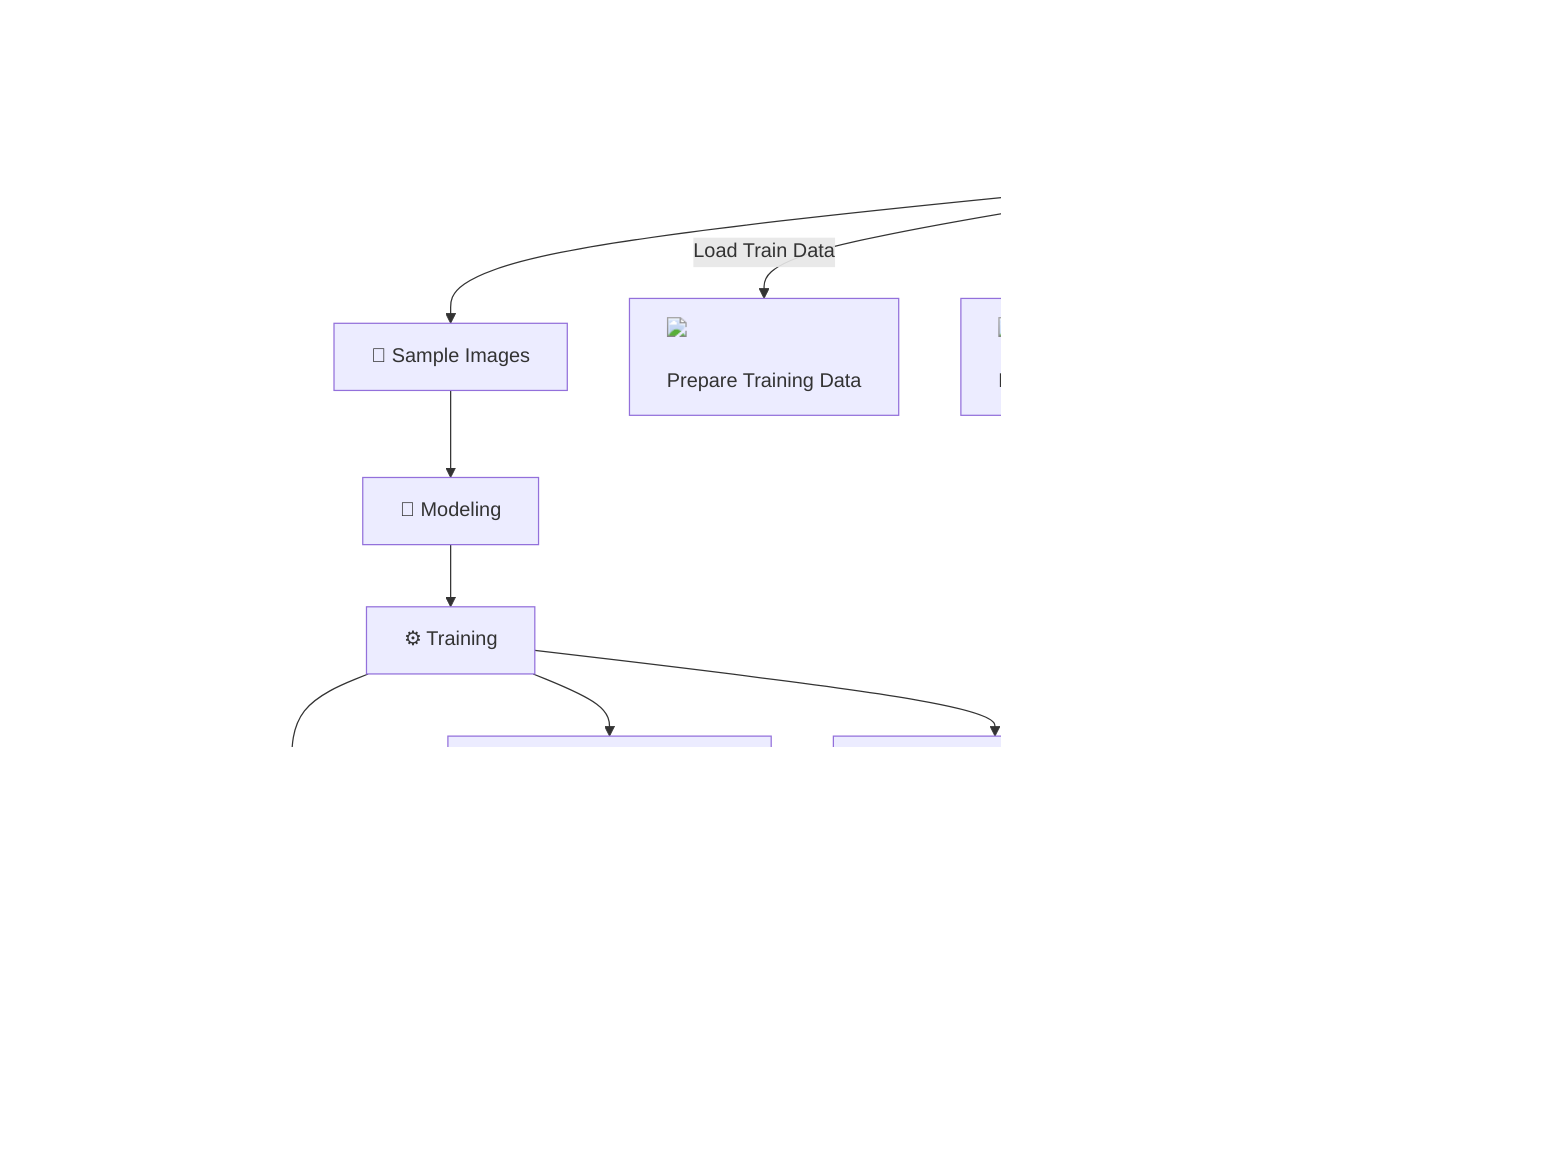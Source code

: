 graph TD;
    A["📂 Load Data"] --> B["📊 Data Preprocessing"];
    B --> C["🌅 Sample Images"];
    C --> D["🧠 Modeling"];
    D --> E["⚙️ Training"];
    E --> F["🧪 Evaluation"];
    F --> G["📈 Visualize Results"];
    G --> H["🔍 Prediction"];
    
    B -->|Load Train Data| B1["<img src='dummy_plots/barplot_template.svg'/> <br/> Prepare Training Data"];
    B -->|Load Validation Data| B2["<img src='dummy_plots/barplot_template.svg'/> <br/> Prepare Validation Data"];
    B -->|Load Test Data| B3["<img src='dummy_plots/barplot_template.svg'/> <br/> Prepare Test Data"];
    
    E --> I["<img src='dummy_plots/lineplot_template.svg'/> <br/> Plot Training Loss & Accuracy"];
    E --> J["<img src='dummy_plots/lineplot_template.svg'/> <br/> Plot Validation Loss & Accuracy"];
    
    F --> K["📊 Confusion Matrix"];
    F --> L["📈 Classification Report"];